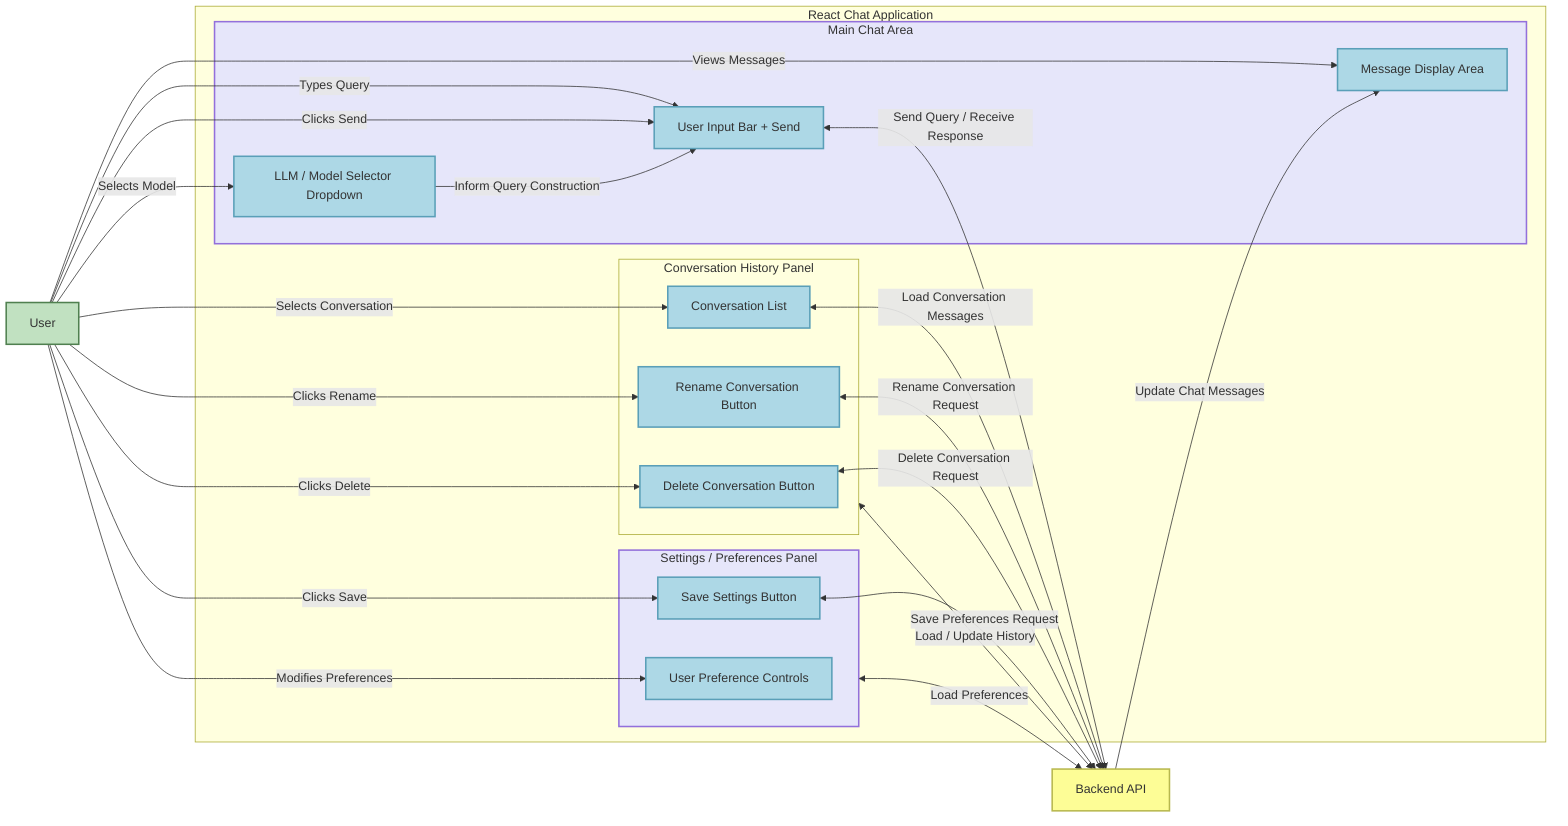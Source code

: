 ---
config:
  flowchart:
    curve: basis
---

%%{
  init: {
    'theme': 'base',
    'themeVariables': {
      'fontFamily': 'Comic Sans MS, cursive',
      'fontSize': '16px',
      'primaryColor': '#ADD8E6',        # Light Blue UI elements
      'nodeBorder': '#383838',
      'lineColor': '#555',
      'primaryTextColor': '#333',
      'secondaryColor': '#FDFD96',      # Light Yellow Backend API
      'tertiaryColor': '#C1E1C1',       # Light Green User
      'quadraryColor': '#E6E6FA'        # Lavender UI Panels/Sections
    }
  }
}%%

graph LR;

    %% Define Styles
    classDef userStyle fill:#C1E1C1,stroke:#508050,stroke-width:2px;
    classDef uiComponentStyle fill:#ADD8E6,stroke:#5A9FB8,stroke-width:2px;
    classDef uiPanelStyle fill:#E6E6FA,stroke:#9370DB,stroke-width:2px;
    classDef backendApiStyle fill:#FDFD96,stroke:#B8B84E,stroke-width:2px;

    %% Define User and Backend API Nodes
    User[User]:::userStyle;
    BackendAPI[Backend API]:::backendApiStyle;

    %% Define React App Structure (using subgraphs for panels)
    subgraph ReactApp [React Chat Application]
        HistoryList:::uiPanelStyle
        MainPanel:::uiPanelStyle
        SettingsPanel:::uiPanelStyle

        subgraph HistoryPanel[Conversation History Panel]
            direction TB;
            HistoryList[Conversation List]:::uiComponentStyle;
            RenameButton[Rename Conversation Button]:::uiComponentStyle;
            DeleteButton[Delete Conversation Button]:::uiComponentStyle;
        end

        subgraph MainPanel[Main Chat Area]
            direction TB %% Items Top-to-Bottom inside main panel
            ModelSelector[LLM / Model Selector Dropdown]:::uiComponentStyle;
            MessageList[Message Display Area]:::uiComponentStyle;
            InputBar[User Input Bar + Send]:::uiComponentStyle;
        end

        subgraph SettingsPanel[Settings / Preferences Panel]
            direction TB %% Items Top-to-Bottom inside settings
            PreferenceOptions[User Preference Controls]:::uiComponentStyle;
            SaveSettingsButton[Save Settings Button]:::uiComponentStyle;
        end
    end

    %% --- Define Interactions ---

    %% User Interactions with UI Components
    User -- Selects Conversation --> HistoryList;
    User -- Clicks Rename --> RenameButton;
    User -- Clicks Delete --> DeleteButton;
    User -- Selects Model --> ModelSelector;
    User -- Views Messages --> MessageList;
    User -- Types Query --> InputBar;
    User -- Clicks Send --> InputBar;
    User -- Modifies Preferences --> PreferenceOptions;
    User -- Clicks Save --> SaveSettingsButton;

    %% UI Component Interactions with Backend API (Labeled Bidirectional Arrows)
    HistoryPanel <-- Load / Update History --> BackendAPI;
    HistoryList <-- Load Conversation Messages --> BackendAPI;
    RenameButton <-- Rename Conversation Request --> BackendAPI;
    DeleteButton <-- Delete Conversation Request --> BackendAPI;
    %% Input bar sends query (potentially including selected model info)
    InputBar <-- Send Query / Receive Response --> BackendAPI;
    SaveSettingsButton <-- Save Preferences Request --> BackendAPI;
    SettingsPanel <-- Load Preferences --> BackendAPI;

    %% Backend API Updates UI (Simplified Flow)
    BackendAPI -- Update Chat Messages --> MessageList;
    %% Model Selector might influence InputBar's API call
    ModelSelector -- Inform Query Construction --> InputBar;